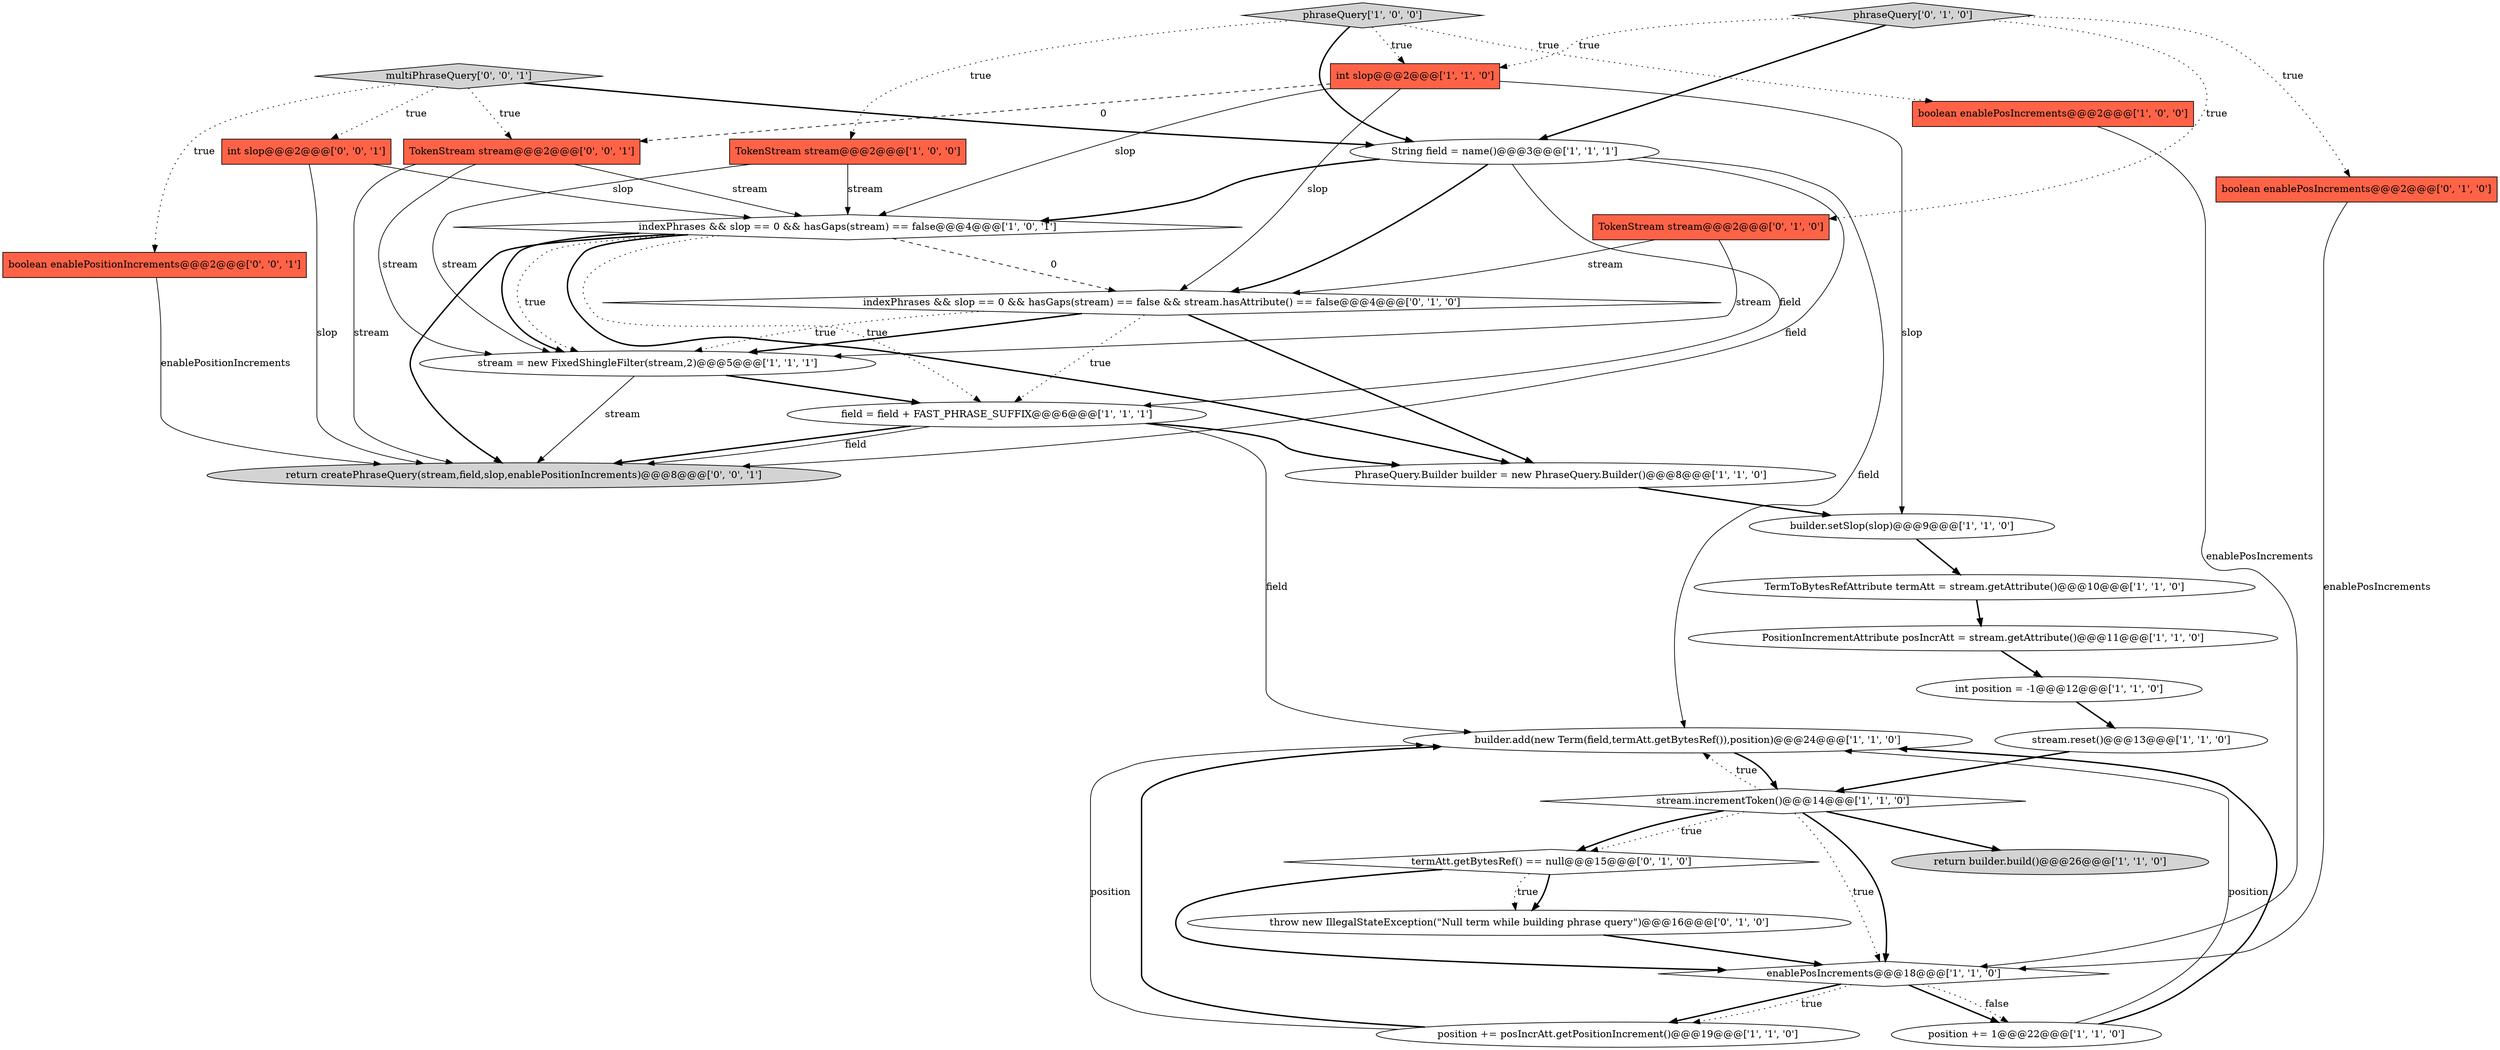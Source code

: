 digraph {
26 [style = filled, label = "boolean enablePositionIncrements@@@2@@@['0', '0', '1']", fillcolor = tomato, shape = box image = "AAA0AAABBB3BBB"];
8 [style = filled, label = "stream.incrementToken()@@@14@@@['1', '1', '0']", fillcolor = white, shape = diamond image = "AAA0AAABBB1BBB"];
4 [style = filled, label = "TokenStream stream@@@2@@@['1', '0', '0']", fillcolor = tomato, shape = box image = "AAA0AAABBB1BBB"];
28 [style = filled, label = "int slop@@@2@@@['0', '0', '1']", fillcolor = tomato, shape = box image = "AAA0AAABBB3BBB"];
18 [style = filled, label = "stream = new FixedShingleFilter(stream,2)@@@5@@@['1', '1', '1']", fillcolor = white, shape = ellipse image = "AAA0AAABBB1BBB"];
29 [style = filled, label = "TokenStream stream@@@2@@@['0', '0', '1']", fillcolor = tomato, shape = box image = "AAA0AAABBB3BBB"];
10 [style = filled, label = "int position = -1@@@12@@@['1', '1', '0']", fillcolor = white, shape = ellipse image = "AAA0AAABBB1BBB"];
12 [style = filled, label = "position += posIncrAtt.getPositionIncrement()@@@19@@@['1', '1', '0']", fillcolor = white, shape = ellipse image = "AAA0AAABBB1BBB"];
1 [style = filled, label = "boolean enablePosIncrements@@@2@@@['1', '0', '0']", fillcolor = tomato, shape = box image = "AAA0AAABBB1BBB"];
7 [style = filled, label = "phraseQuery['1', '0', '0']", fillcolor = lightgray, shape = diamond image = "AAA0AAABBB1BBB"];
23 [style = filled, label = "termAtt.getBytesRef() == null@@@15@@@['0', '1', '0']", fillcolor = white, shape = diamond image = "AAA1AAABBB2BBB"];
5 [style = filled, label = "indexPhrases && slop == 0 && hasGaps(stream) == false@@@4@@@['1', '0', '1']", fillcolor = white, shape = diamond image = "AAA0AAABBB1BBB"];
0 [style = filled, label = "builder.setSlop(slop)@@@9@@@['1', '1', '0']", fillcolor = white, shape = ellipse image = "AAA0AAABBB1BBB"];
25 [style = filled, label = "indexPhrases && slop == 0 && hasGaps(stream) == false && stream.hasAttribute() == false@@@4@@@['0', '1', '0']", fillcolor = white, shape = diamond image = "AAA1AAABBB2BBB"];
30 [style = filled, label = "multiPhraseQuery['0', '0', '1']", fillcolor = lightgray, shape = diamond image = "AAA0AAABBB3BBB"];
9 [style = filled, label = "int slop@@@2@@@['1', '1', '0']", fillcolor = tomato, shape = box image = "AAA0AAABBB1BBB"];
15 [style = filled, label = "enablePosIncrements@@@18@@@['1', '1', '0']", fillcolor = white, shape = diamond image = "AAA0AAABBB1BBB"];
2 [style = filled, label = "PositionIncrementAttribute posIncrAtt = stream.getAttribute()@@@11@@@['1', '1', '0']", fillcolor = white, shape = ellipse image = "AAA0AAABBB1BBB"];
16 [style = filled, label = "builder.add(new Term(field,termAtt.getBytesRef()),position)@@@24@@@['1', '1', '0']", fillcolor = white, shape = ellipse image = "AAA0AAABBB1BBB"];
19 [style = filled, label = "TermToBytesRefAttribute termAtt = stream.getAttribute()@@@10@@@['1', '1', '0']", fillcolor = white, shape = ellipse image = "AAA0AAABBB1BBB"];
13 [style = filled, label = "return builder.build()@@@26@@@['1', '1', '0']", fillcolor = lightgray, shape = ellipse image = "AAA0AAABBB1BBB"];
21 [style = filled, label = "TokenStream stream@@@2@@@['0', '1', '0']", fillcolor = tomato, shape = box image = "AAA0AAABBB2BBB"];
3 [style = filled, label = "stream.reset()@@@13@@@['1', '1', '0']", fillcolor = white, shape = ellipse image = "AAA0AAABBB1BBB"];
14 [style = filled, label = "PhraseQuery.Builder builder = new PhraseQuery.Builder()@@@8@@@['1', '1', '0']", fillcolor = white, shape = ellipse image = "AAA0AAABBB1BBB"];
11 [style = filled, label = "String field = name()@@@3@@@['1', '1', '1']", fillcolor = white, shape = ellipse image = "AAA0AAABBB1BBB"];
17 [style = filled, label = "position += 1@@@22@@@['1', '1', '0']", fillcolor = white, shape = ellipse image = "AAA0AAABBB1BBB"];
20 [style = filled, label = "phraseQuery['0', '1', '0']", fillcolor = lightgray, shape = diamond image = "AAA0AAABBB2BBB"];
22 [style = filled, label = "boolean enablePosIncrements@@@2@@@['0', '1', '0']", fillcolor = tomato, shape = box image = "AAA0AAABBB2BBB"];
6 [style = filled, label = "field = field + FAST_PHRASE_SUFFIX@@@6@@@['1', '1', '1']", fillcolor = white, shape = ellipse image = "AAA0AAABBB1BBB"];
24 [style = filled, label = "throw new IllegalStateException(\"Null term while building phrase query\")@@@16@@@['0', '1', '0']", fillcolor = white, shape = ellipse image = "AAA1AAABBB2BBB"];
27 [style = filled, label = "return createPhraseQuery(stream,field,slop,enablePositionIncrements)@@@8@@@['0', '0', '1']", fillcolor = lightgray, shape = ellipse image = "AAA0AAABBB3BBB"];
4->18 [style = solid, label="stream"];
11->16 [style = solid, label="field"];
11->25 [style = bold, label=""];
5->14 [style = bold, label=""];
12->16 [style = solid, label="position"];
7->4 [style = dotted, label="true"];
29->18 [style = solid, label="stream"];
4->5 [style = solid, label="stream"];
11->6 [style = solid, label="field"];
28->5 [style = solid, label="slop"];
23->15 [style = bold, label=""];
8->16 [style = dotted, label="true"];
25->18 [style = dotted, label="true"];
5->18 [style = dotted, label="true"];
8->23 [style = dotted, label="true"];
30->28 [style = dotted, label="true"];
9->29 [style = dashed, label="0"];
20->21 [style = dotted, label="true"];
29->27 [style = solid, label="stream"];
23->24 [style = bold, label=""];
15->12 [style = bold, label=""];
24->15 [style = bold, label=""];
15->17 [style = bold, label=""];
8->23 [style = bold, label=""];
16->8 [style = bold, label=""];
25->14 [style = bold, label=""];
17->16 [style = solid, label="position"];
30->11 [style = bold, label=""];
0->19 [style = bold, label=""];
23->24 [style = dotted, label="true"];
25->6 [style = dotted, label="true"];
14->0 [style = bold, label=""];
2->10 [style = bold, label=""];
7->1 [style = dotted, label="true"];
30->29 [style = dotted, label="true"];
5->25 [style = dashed, label="0"];
7->11 [style = bold, label=""];
25->18 [style = bold, label=""];
7->9 [style = dotted, label="true"];
10->3 [style = bold, label=""];
15->17 [style = dotted, label="false"];
12->16 [style = bold, label=""];
6->27 [style = bold, label=""];
29->5 [style = solid, label="stream"];
18->27 [style = solid, label="stream"];
5->6 [style = dotted, label="true"];
9->25 [style = solid, label="slop"];
26->27 [style = solid, label="enablePositionIncrements"];
6->16 [style = solid, label="field"];
22->15 [style = solid, label="enablePosIncrements"];
6->14 [style = bold, label=""];
8->15 [style = dotted, label="true"];
9->5 [style = solid, label="slop"];
28->27 [style = solid, label="slop"];
6->27 [style = solid, label="field"];
5->27 [style = bold, label=""];
3->8 [style = bold, label=""];
8->15 [style = bold, label=""];
1->15 [style = solid, label="enablePosIncrements"];
8->13 [style = bold, label=""];
5->18 [style = bold, label=""];
20->22 [style = dotted, label="true"];
30->26 [style = dotted, label="true"];
21->25 [style = solid, label="stream"];
11->27 [style = solid, label="field"];
19->2 [style = bold, label=""];
20->9 [style = dotted, label="true"];
17->16 [style = bold, label=""];
18->6 [style = bold, label=""];
11->5 [style = bold, label=""];
15->12 [style = dotted, label="true"];
9->0 [style = solid, label="slop"];
20->11 [style = bold, label=""];
21->18 [style = solid, label="stream"];
}
